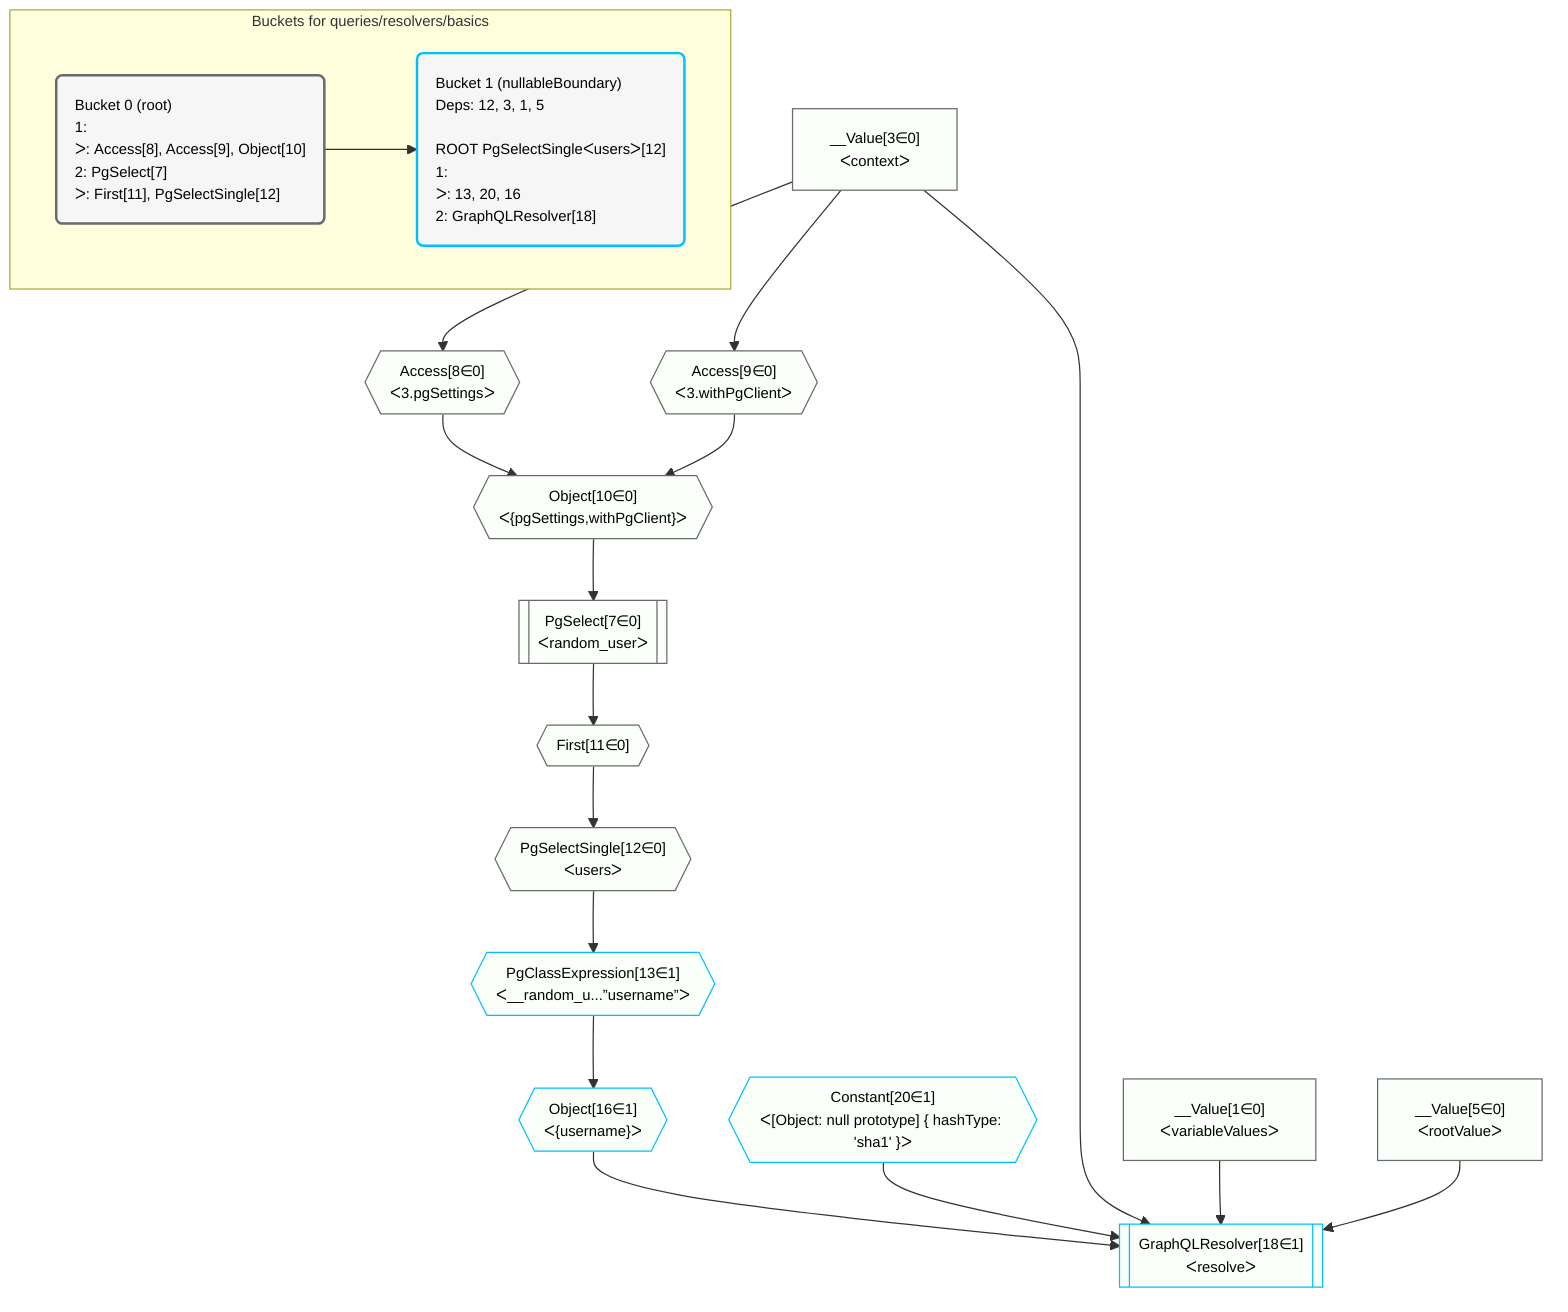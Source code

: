 %%{init: {'themeVariables': { 'fontSize': '12px'}}}%%
graph TD
    classDef path fill:#eee,stroke:#000,color:#000
    classDef plan fill:#fff,stroke-width:1px,color:#000
    classDef itemplan fill:#fff,stroke-width:2px,color:#000
    classDef unbatchedplan fill:#dff,stroke-width:1px,color:#000
    classDef sideeffectplan fill:#fcc,stroke-width:2px,color:#000
    classDef bucket fill:#f6f6f6,color:#000,stroke-width:2px,text-align:left


    %% plan dependencies
    Object10{{"Object[10∈0]<br />ᐸ{pgSettings,withPgClient}ᐳ"}}:::plan
    Access8{{"Access[8∈0]<br />ᐸ3.pgSettingsᐳ"}}:::plan
    Access9{{"Access[9∈0]<br />ᐸ3.withPgClientᐳ"}}:::plan
    Access8 & Access9 --> Object10
    PgSelect7[["PgSelect[7∈0]<br />ᐸrandom_userᐳ"]]:::plan
    Object10 --> PgSelect7
    __Value3["__Value[3∈0]<br />ᐸcontextᐳ"]:::plan
    __Value3 --> Access8
    __Value3 --> Access9
    First11{{"First[11∈0]"}}:::plan
    PgSelect7 --> First11
    PgSelectSingle12{{"PgSelectSingle[12∈0]<br />ᐸusersᐳ"}}:::plan
    First11 --> PgSelectSingle12
    __Value1["__Value[1∈0]<br />ᐸvariableValuesᐳ"]:::plan
    __Value5["__Value[5∈0]<br />ᐸrootValueᐳ"]:::plan
    GraphQLResolver18[["GraphQLResolver[18∈1]<br />ᐸresolveᐳ"]]:::unbatchedplan
    Object16{{"Object[16∈1]<br />ᐸ{username}ᐳ"}}:::plan
    Constant20{{"Constant[20∈1]<br />ᐸ[Object: null prototype] { hashType: 'sha1' }ᐳ"}}:::plan
    Object16 & Constant20 & __Value3 & __Value1 & __Value5 --> GraphQLResolver18
    PgClassExpression13{{"PgClassExpression[13∈1]<br />ᐸ__random_u...”username”ᐳ"}}:::plan
    PgSelectSingle12 --> PgClassExpression13
    PgClassExpression13 --> Object16

    %% define steps

    subgraph "Buckets for queries/resolvers/basics"
    Bucket0("Bucket 0 (root)<br />1: <br />ᐳ: Access[8], Access[9], Object[10]<br />2: PgSelect[7]<br />ᐳ: First[11], PgSelectSingle[12]"):::bucket
    classDef bucket0 stroke:#696969
    class Bucket0,__Value1,__Value3,__Value5,PgSelect7,Access8,Access9,Object10,First11,PgSelectSingle12 bucket0
    Bucket1("Bucket 1 (nullableBoundary)<br />Deps: 12, 3, 1, 5<br /><br />ROOT PgSelectSingleᐸusersᐳ[12]<br />1: <br />ᐳ: 13, 20, 16<br />2: GraphQLResolver[18]"):::bucket
    classDef bucket1 stroke:#00bfff
    class Bucket1,PgClassExpression13,Object16,GraphQLResolver18,Constant20 bucket1
    Bucket0 --> Bucket1
    classDef unary fill:#fafffa,borderWidth:8px
    class Object10,PgSelect7,Access8,Access9,First11,PgSelectSingle12,__Value1,__Value3,__Value5,GraphQLResolver18,PgClassExpression13,Object16,Constant20 unary
    end